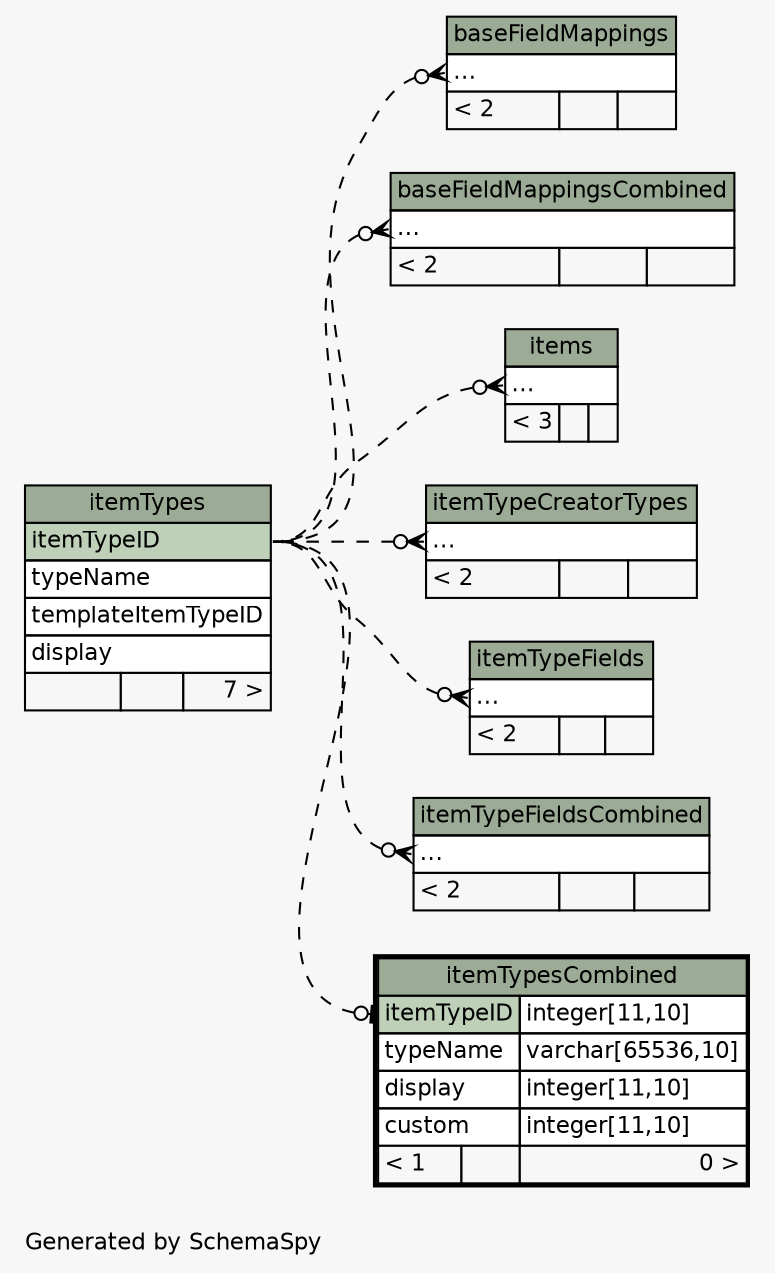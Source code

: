 // dot 2.34.0 on Linux 3.11.6-1-ARCH
// SchemaSpy rev 590
digraph "impliedTwoDegreesRelationshipsDiagram" {
  graph [
    rankdir="RL"
    bgcolor="#f7f7f7"
    label="\nGenerated by SchemaSpy"
    labeljust="l"
    nodesep="0.18"
    ranksep="0.46"
    fontname="Helvetica"
    fontsize="11"
  ];
  node [
    fontname="Helvetica"
    fontsize="11"
    shape="plaintext"
  ];
  edge [
    arrowsize="0.8"
  ];
  "baseFieldMappings":"elipses":w -> "itemTypes":"itemTypeID":e [arrowhead=none dir=back arrowtail=crowodot style=dashed];
  "baseFieldMappingsCombined":"elipses":w -> "itemTypes":"itemTypeID":e [arrowhead=none dir=back arrowtail=crowodot style=dashed];
  "items":"elipses":w -> "itemTypes":"itemTypeID":e [arrowhead=none dir=back arrowtail=crowodot style=dashed];
  "itemTypeCreatorTypes":"elipses":w -> "itemTypes":"itemTypeID":e [arrowhead=none dir=back arrowtail=crowodot style=dashed];
  "itemTypeFields":"elipses":w -> "itemTypes":"itemTypeID":e [arrowhead=none dir=back arrowtail=crowodot style=dashed];
  "itemTypeFieldsCombined":"elipses":w -> "itemTypes":"itemTypeID":e [arrowhead=none dir=back arrowtail=crowodot style=dashed];
  "itemTypesCombined":"itemTypeID":w -> "itemTypes":"itemTypeID":e [arrowhead=none dir=back arrowtail=teeodot style=dashed];
  "baseFieldMappings" [
    label=<
    <TABLE BORDER="0" CELLBORDER="1" CELLSPACING="0" BGCOLOR="#ffffff">
      <TR><TD COLSPAN="3" BGCOLOR="#9bab96" ALIGN="CENTER">baseFieldMappings</TD></TR>
      <TR><TD PORT="elipses" COLSPAN="3" ALIGN="LEFT">...</TD></TR>
      <TR><TD ALIGN="LEFT" BGCOLOR="#f7f7f7">&lt; 2</TD><TD ALIGN="RIGHT" BGCOLOR="#f7f7f7">  </TD><TD ALIGN="RIGHT" BGCOLOR="#f7f7f7">  </TD></TR>
    </TABLE>>
    URL="baseFieldMappings.html"
    tooltip="baseFieldMappings"
  ];
  "baseFieldMappingsCombined" [
    label=<
    <TABLE BORDER="0" CELLBORDER="1" CELLSPACING="0" BGCOLOR="#ffffff">
      <TR><TD COLSPAN="3" BGCOLOR="#9bab96" ALIGN="CENTER">baseFieldMappingsCombined</TD></TR>
      <TR><TD PORT="elipses" COLSPAN="3" ALIGN="LEFT">...</TD></TR>
      <TR><TD ALIGN="LEFT" BGCOLOR="#f7f7f7">&lt; 2</TD><TD ALIGN="RIGHT" BGCOLOR="#f7f7f7">  </TD><TD ALIGN="RIGHT" BGCOLOR="#f7f7f7">  </TD></TR>
    </TABLE>>
    URL="baseFieldMappingsCombined.html"
    tooltip="baseFieldMappingsCombined"
  ];
  "items" [
    label=<
    <TABLE BORDER="0" CELLBORDER="1" CELLSPACING="0" BGCOLOR="#ffffff">
      <TR><TD COLSPAN="3" BGCOLOR="#9bab96" ALIGN="CENTER">items</TD></TR>
      <TR><TD PORT="elipses" COLSPAN="3" ALIGN="LEFT">...</TD></TR>
      <TR><TD ALIGN="LEFT" BGCOLOR="#f7f7f7">&lt; 3</TD><TD ALIGN="RIGHT" BGCOLOR="#f7f7f7">  </TD><TD ALIGN="RIGHT" BGCOLOR="#f7f7f7">  </TD></TR>
    </TABLE>>
    URL="items.html"
    tooltip="items"
  ];
  "itemTypeCreatorTypes" [
    label=<
    <TABLE BORDER="0" CELLBORDER="1" CELLSPACING="0" BGCOLOR="#ffffff">
      <TR><TD COLSPAN="3" BGCOLOR="#9bab96" ALIGN="CENTER">itemTypeCreatorTypes</TD></TR>
      <TR><TD PORT="elipses" COLSPAN="3" ALIGN="LEFT">...</TD></TR>
      <TR><TD ALIGN="LEFT" BGCOLOR="#f7f7f7">&lt; 2</TD><TD ALIGN="RIGHT" BGCOLOR="#f7f7f7">  </TD><TD ALIGN="RIGHT" BGCOLOR="#f7f7f7">  </TD></TR>
    </TABLE>>
    URL="itemTypeCreatorTypes.html"
    tooltip="itemTypeCreatorTypes"
  ];
  "itemTypeFields" [
    label=<
    <TABLE BORDER="0" CELLBORDER="1" CELLSPACING="0" BGCOLOR="#ffffff">
      <TR><TD COLSPAN="3" BGCOLOR="#9bab96" ALIGN="CENTER">itemTypeFields</TD></TR>
      <TR><TD PORT="elipses" COLSPAN="3" ALIGN="LEFT">...</TD></TR>
      <TR><TD ALIGN="LEFT" BGCOLOR="#f7f7f7">&lt; 2</TD><TD ALIGN="RIGHT" BGCOLOR="#f7f7f7">  </TD><TD ALIGN="RIGHT" BGCOLOR="#f7f7f7">  </TD></TR>
    </TABLE>>
    URL="itemTypeFields.html"
    tooltip="itemTypeFields"
  ];
  "itemTypeFieldsCombined" [
    label=<
    <TABLE BORDER="0" CELLBORDER="1" CELLSPACING="0" BGCOLOR="#ffffff">
      <TR><TD COLSPAN="3" BGCOLOR="#9bab96" ALIGN="CENTER">itemTypeFieldsCombined</TD></TR>
      <TR><TD PORT="elipses" COLSPAN="3" ALIGN="LEFT">...</TD></TR>
      <TR><TD ALIGN="LEFT" BGCOLOR="#f7f7f7">&lt; 2</TD><TD ALIGN="RIGHT" BGCOLOR="#f7f7f7">  </TD><TD ALIGN="RIGHT" BGCOLOR="#f7f7f7">  </TD></TR>
    </TABLE>>
    URL="itemTypeFieldsCombined.html"
    tooltip="itemTypeFieldsCombined"
  ];
  "itemTypes" [
    label=<
    <TABLE BORDER="0" CELLBORDER="1" CELLSPACING="0" BGCOLOR="#ffffff">
      <TR><TD COLSPAN="3" BGCOLOR="#9bab96" ALIGN="CENTER">itemTypes</TD></TR>
      <TR><TD PORT="itemTypeID" COLSPAN="3" BGCOLOR="#bed1b8" ALIGN="LEFT">itemTypeID</TD></TR>
      <TR><TD PORT="typeName" COLSPAN="3" ALIGN="LEFT">typeName</TD></TR>
      <TR><TD PORT="templateItemTypeID" COLSPAN="3" ALIGN="LEFT">templateItemTypeID</TD></TR>
      <TR><TD PORT="display" COLSPAN="3" ALIGN="LEFT">display</TD></TR>
      <TR><TD ALIGN="LEFT" BGCOLOR="#f7f7f7">  </TD><TD ALIGN="RIGHT" BGCOLOR="#f7f7f7">  </TD><TD ALIGN="RIGHT" BGCOLOR="#f7f7f7">7 &gt;</TD></TR>
    </TABLE>>
    URL="itemTypes.html"
    tooltip="itemTypes"
  ];
  "itemTypesCombined" [
    label=<
    <TABLE BORDER="2" CELLBORDER="1" CELLSPACING="0" BGCOLOR="#ffffff">
      <TR><TD COLSPAN="3" BGCOLOR="#9bab96" ALIGN="CENTER">itemTypesCombined</TD></TR>
      <TR><TD PORT="itemTypeID" COLSPAN="2" BGCOLOR="#bed1b8" ALIGN="LEFT">itemTypeID</TD><TD PORT="itemTypeID.type" ALIGN="LEFT">integer[11,10]</TD></TR>
      <TR><TD PORT="typeName" COLSPAN="2" ALIGN="LEFT">typeName</TD><TD PORT="typeName.type" ALIGN="LEFT">varchar[65536,10]</TD></TR>
      <TR><TD PORT="display" COLSPAN="2" ALIGN="LEFT">display</TD><TD PORT="display.type" ALIGN="LEFT">integer[11,10]</TD></TR>
      <TR><TD PORT="custom" COLSPAN="2" ALIGN="LEFT">custom</TD><TD PORT="custom.type" ALIGN="LEFT">integer[11,10]</TD></TR>
      <TR><TD ALIGN="LEFT" BGCOLOR="#f7f7f7">&lt; 1</TD><TD ALIGN="RIGHT" BGCOLOR="#f7f7f7">  </TD><TD ALIGN="RIGHT" BGCOLOR="#f7f7f7">0 &gt;</TD></TR>
    </TABLE>>
    URL="itemTypesCombined.html"
    tooltip="itemTypesCombined"
  ];
}
